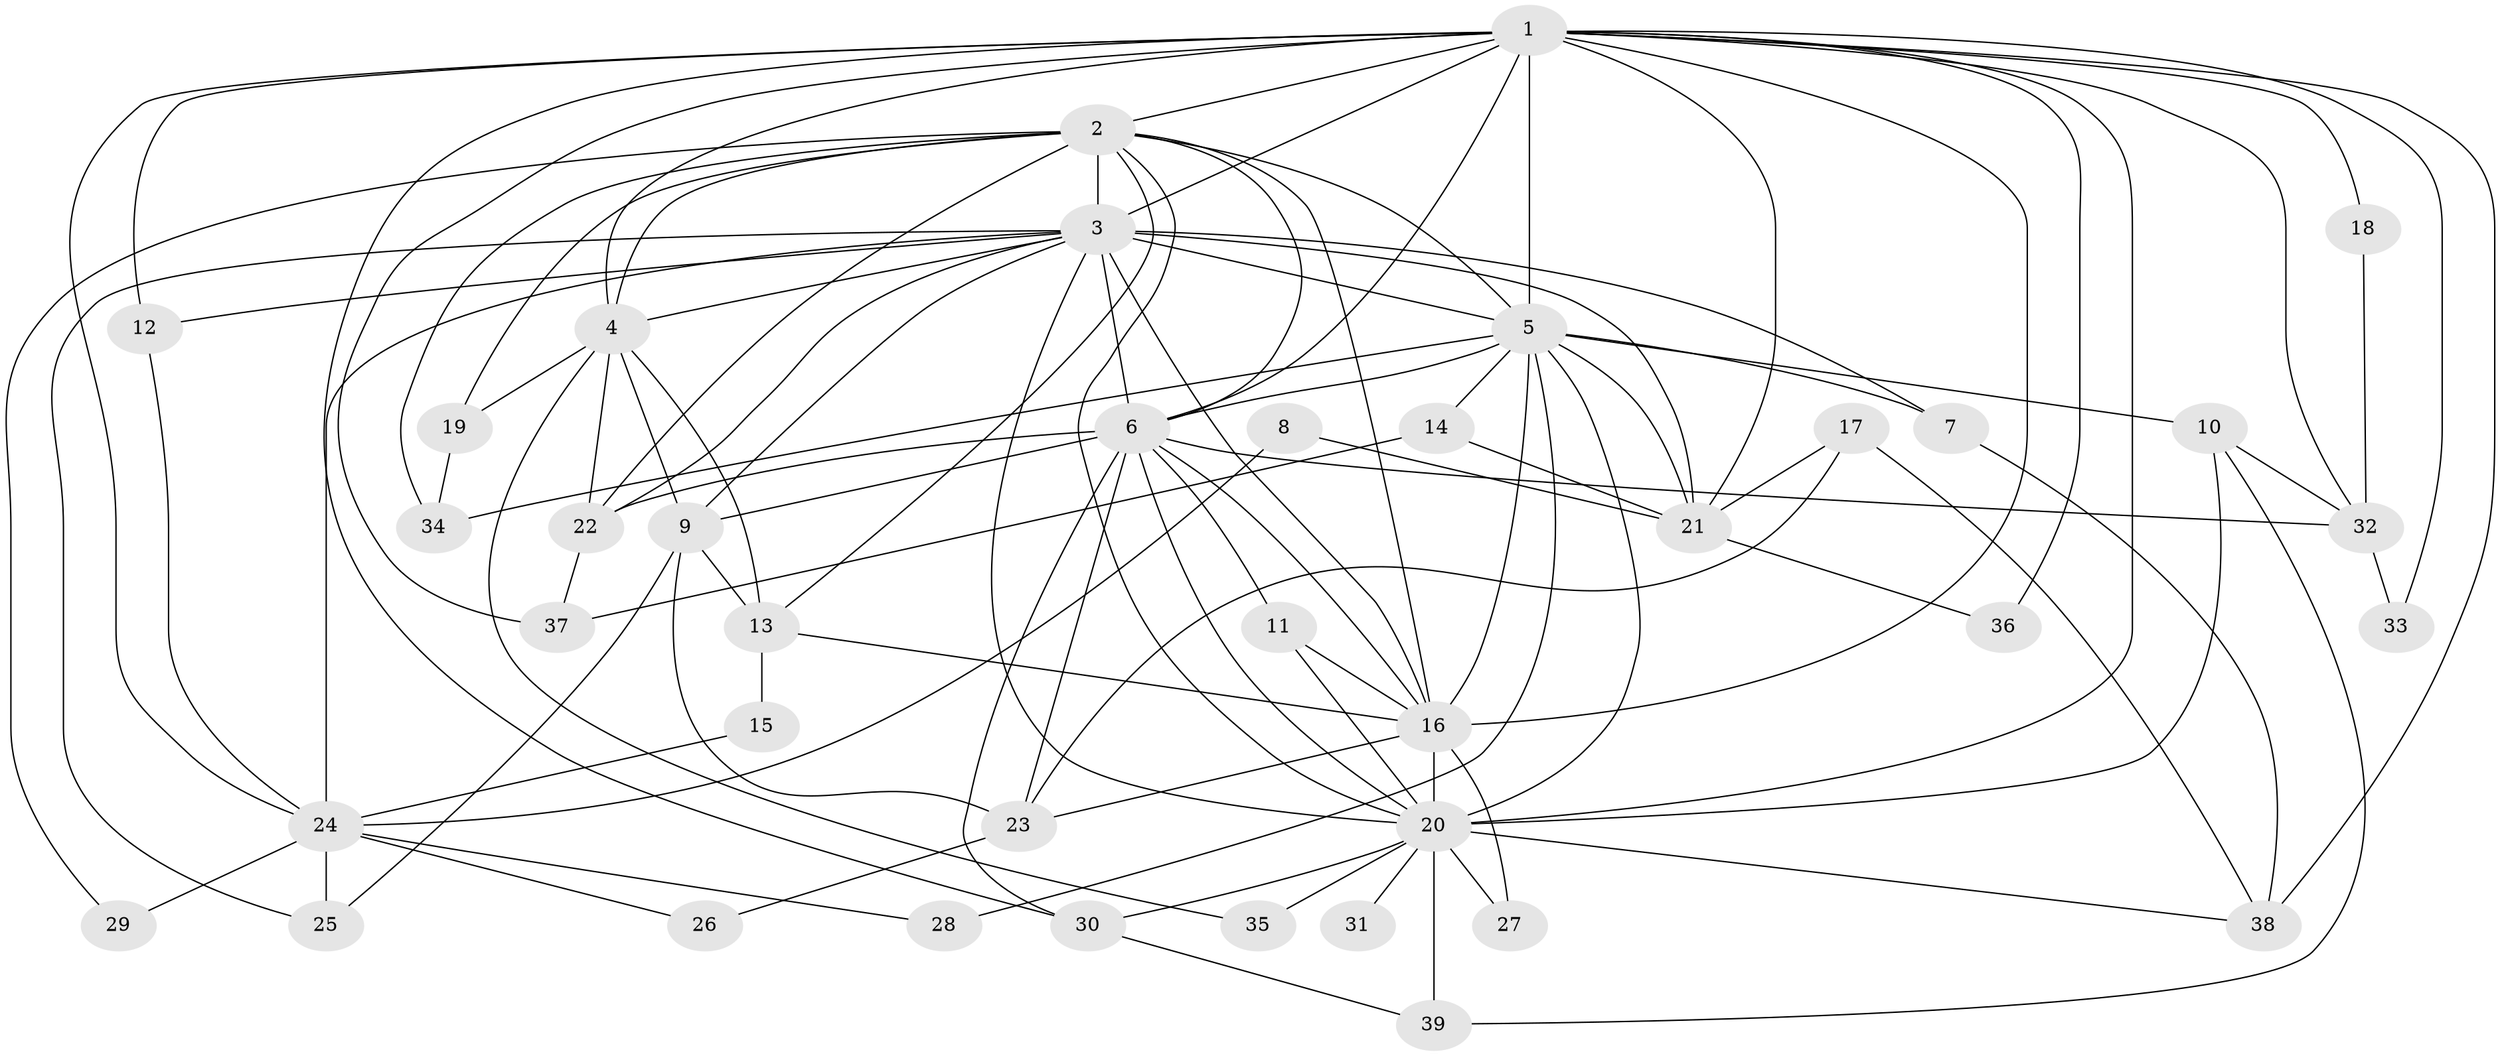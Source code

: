 // original degree distribution, {12: 0.012987012987012988, 19: 0.025974025974025976, 14: 0.025974025974025976, 16: 0.012987012987012988, 22: 0.012987012987012988, 17: 0.012987012987012988, 15: 0.025974025974025976, 8: 0.012987012987012988, 3: 0.22077922077922077, 2: 0.4935064935064935, 4: 0.06493506493506493, 7: 0.012987012987012988, 11: 0.012987012987012988, 6: 0.025974025974025976, 5: 0.025974025974025976}
// Generated by graph-tools (version 1.1) at 2025/01/03/09/25 03:01:25]
// undirected, 39 vertices, 102 edges
graph export_dot {
graph [start="1"]
  node [color=gray90,style=filled];
  1;
  2;
  3;
  4;
  5;
  6;
  7;
  8;
  9;
  10;
  11;
  12;
  13;
  14;
  15;
  16;
  17;
  18;
  19;
  20;
  21;
  22;
  23;
  24;
  25;
  26;
  27;
  28;
  29;
  30;
  31;
  32;
  33;
  34;
  35;
  36;
  37;
  38;
  39;
  1 -- 2 [weight=2.0];
  1 -- 3 [weight=7.0];
  1 -- 4 [weight=1.0];
  1 -- 5 [weight=2.0];
  1 -- 6 [weight=2.0];
  1 -- 12 [weight=1.0];
  1 -- 16 [weight=4.0];
  1 -- 18 [weight=1.0];
  1 -- 20 [weight=4.0];
  1 -- 21 [weight=1.0];
  1 -- 24 [weight=1.0];
  1 -- 30 [weight=1.0];
  1 -- 32 [weight=1.0];
  1 -- 33 [weight=1.0];
  1 -- 36 [weight=2.0];
  1 -- 37 [weight=1.0];
  1 -- 38 [weight=1.0];
  2 -- 3 [weight=4.0];
  2 -- 4 [weight=1.0];
  2 -- 5 [weight=1.0];
  2 -- 6 [weight=1.0];
  2 -- 13 [weight=1.0];
  2 -- 16 [weight=1.0];
  2 -- 19 [weight=1.0];
  2 -- 20 [weight=1.0];
  2 -- 22 [weight=1.0];
  2 -- 29 [weight=1.0];
  2 -- 34 [weight=1.0];
  3 -- 4 [weight=1.0];
  3 -- 5 [weight=3.0];
  3 -- 6 [weight=3.0];
  3 -- 7 [weight=2.0];
  3 -- 9 [weight=1.0];
  3 -- 12 [weight=1.0];
  3 -- 16 [weight=3.0];
  3 -- 20 [weight=3.0];
  3 -- 21 [weight=1.0];
  3 -- 22 [weight=1.0];
  3 -- 24 [weight=3.0];
  3 -- 25 [weight=1.0];
  4 -- 9 [weight=1.0];
  4 -- 13 [weight=1.0];
  4 -- 19 [weight=1.0];
  4 -- 22 [weight=1.0];
  4 -- 35 [weight=1.0];
  5 -- 6 [weight=2.0];
  5 -- 7 [weight=1.0];
  5 -- 10 [weight=1.0];
  5 -- 14 [weight=2.0];
  5 -- 16 [weight=1.0];
  5 -- 20 [weight=1.0];
  5 -- 21 [weight=1.0];
  5 -- 28 [weight=1.0];
  5 -- 34 [weight=1.0];
  6 -- 9 [weight=1.0];
  6 -- 11 [weight=1.0];
  6 -- 16 [weight=1.0];
  6 -- 20 [weight=2.0];
  6 -- 22 [weight=1.0];
  6 -- 23 [weight=1.0];
  6 -- 30 [weight=1.0];
  6 -- 32 [weight=3.0];
  7 -- 38 [weight=1.0];
  8 -- 21 [weight=1.0];
  8 -- 24 [weight=1.0];
  9 -- 13 [weight=1.0];
  9 -- 23 [weight=1.0];
  9 -- 25 [weight=1.0];
  10 -- 20 [weight=1.0];
  10 -- 32 [weight=1.0];
  10 -- 39 [weight=1.0];
  11 -- 16 [weight=1.0];
  11 -- 20 [weight=1.0];
  12 -- 24 [weight=1.0];
  13 -- 15 [weight=1.0];
  13 -- 16 [weight=1.0];
  14 -- 21 [weight=1.0];
  14 -- 37 [weight=1.0];
  15 -- 24 [weight=1.0];
  16 -- 20 [weight=1.0];
  16 -- 23 [weight=1.0];
  16 -- 27 [weight=1.0];
  17 -- 21 [weight=1.0];
  17 -- 23 [weight=1.0];
  17 -- 38 [weight=1.0];
  18 -- 32 [weight=1.0];
  19 -- 34 [weight=1.0];
  20 -- 27 [weight=1.0];
  20 -- 30 [weight=1.0];
  20 -- 31 [weight=1.0];
  20 -- 35 [weight=2.0];
  20 -- 38 [weight=1.0];
  20 -- 39 [weight=1.0];
  21 -- 36 [weight=1.0];
  22 -- 37 [weight=1.0];
  23 -- 26 [weight=1.0];
  24 -- 25 [weight=1.0];
  24 -- 26 [weight=1.0];
  24 -- 28 [weight=1.0];
  24 -- 29 [weight=1.0];
  30 -- 39 [weight=1.0];
  32 -- 33 [weight=1.0];
}
